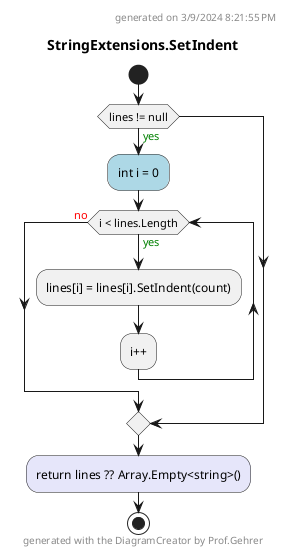 @startuml StringExtensions.SetIndent
header
generated on 3/9/2024 8:21:55 PM
end header
title StringExtensions.SetIndent
start
if (lines != null) then (<color:green>yes)
    #LightBlue:int i = 0;
    while (i < lines.Length) is (<color:green>yes)
        :lines[i] = lines[i].SetIndent(count);
    :i++;
    endwhile (<color:red>no)
endif
#Lavender:return lines ?? Array.Empty<string>();
footer
generated with the DiagramCreator by Prof.Gehrer
end footer
stop
@enduml
